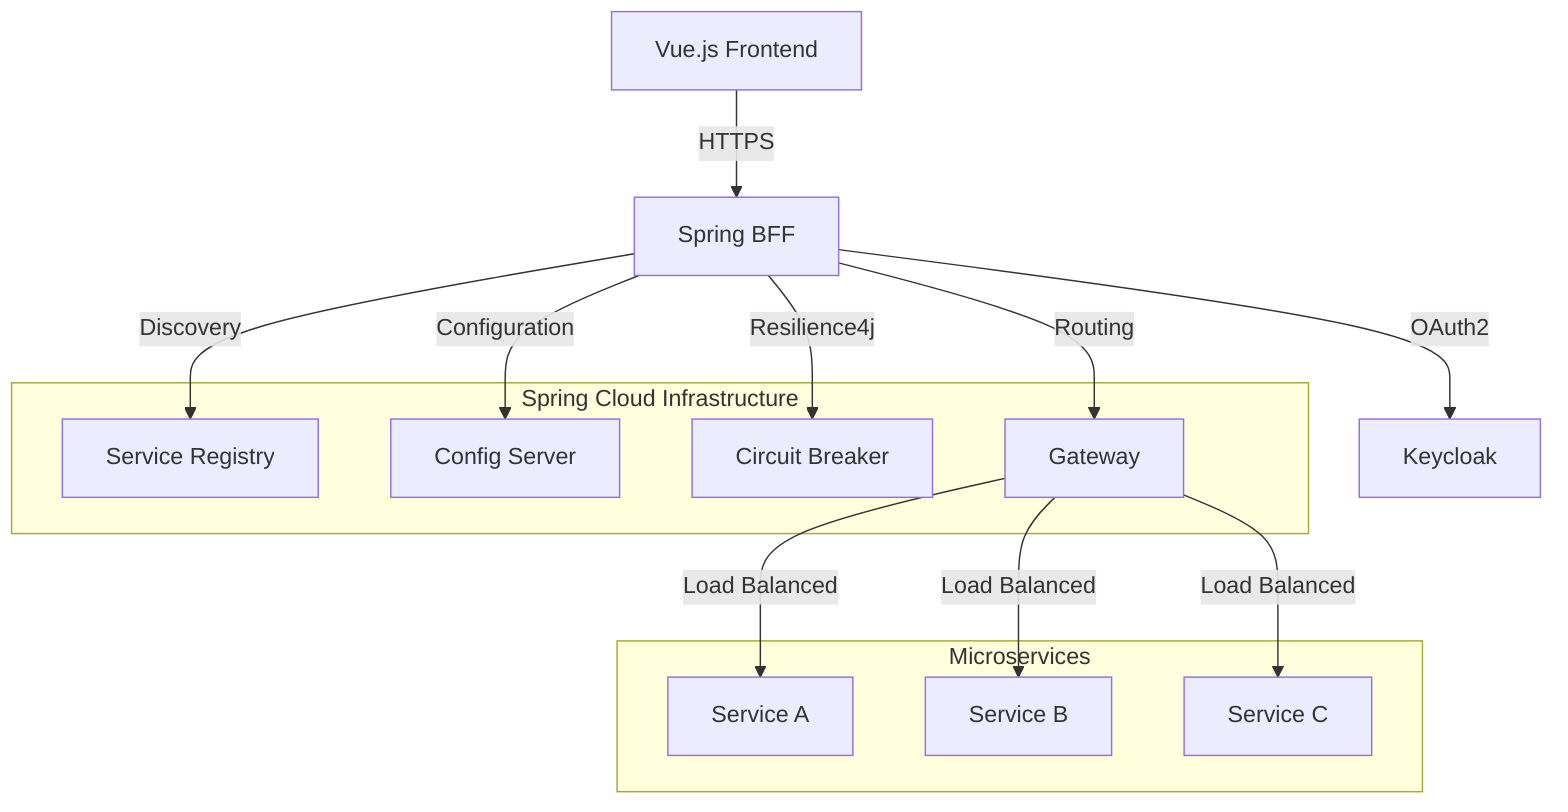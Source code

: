 graph TD
    A[Vue.js Frontend] -->|HTTPS| B[Spring BFF]
    B -->|OAuth2| C[Keycloak]
    
    subgraph Spring Cloud Infrastructure
        D[Service Registry]
        E[Config Server]
        F[Circuit Breaker]
        G[Gateway]
    end
    
    B -->|Discovery| D
    B -->|Configuration| E
    B -->|Resilience4j| F
    B -->|Routing| G
    
    subgraph Microservices
        H[Service A]
        I[Service B]
        J[Service C]
    end
    
    G -->|Load Balanced| H
    G -->|Load Balanced| I
    G -->|Load Balanced| J